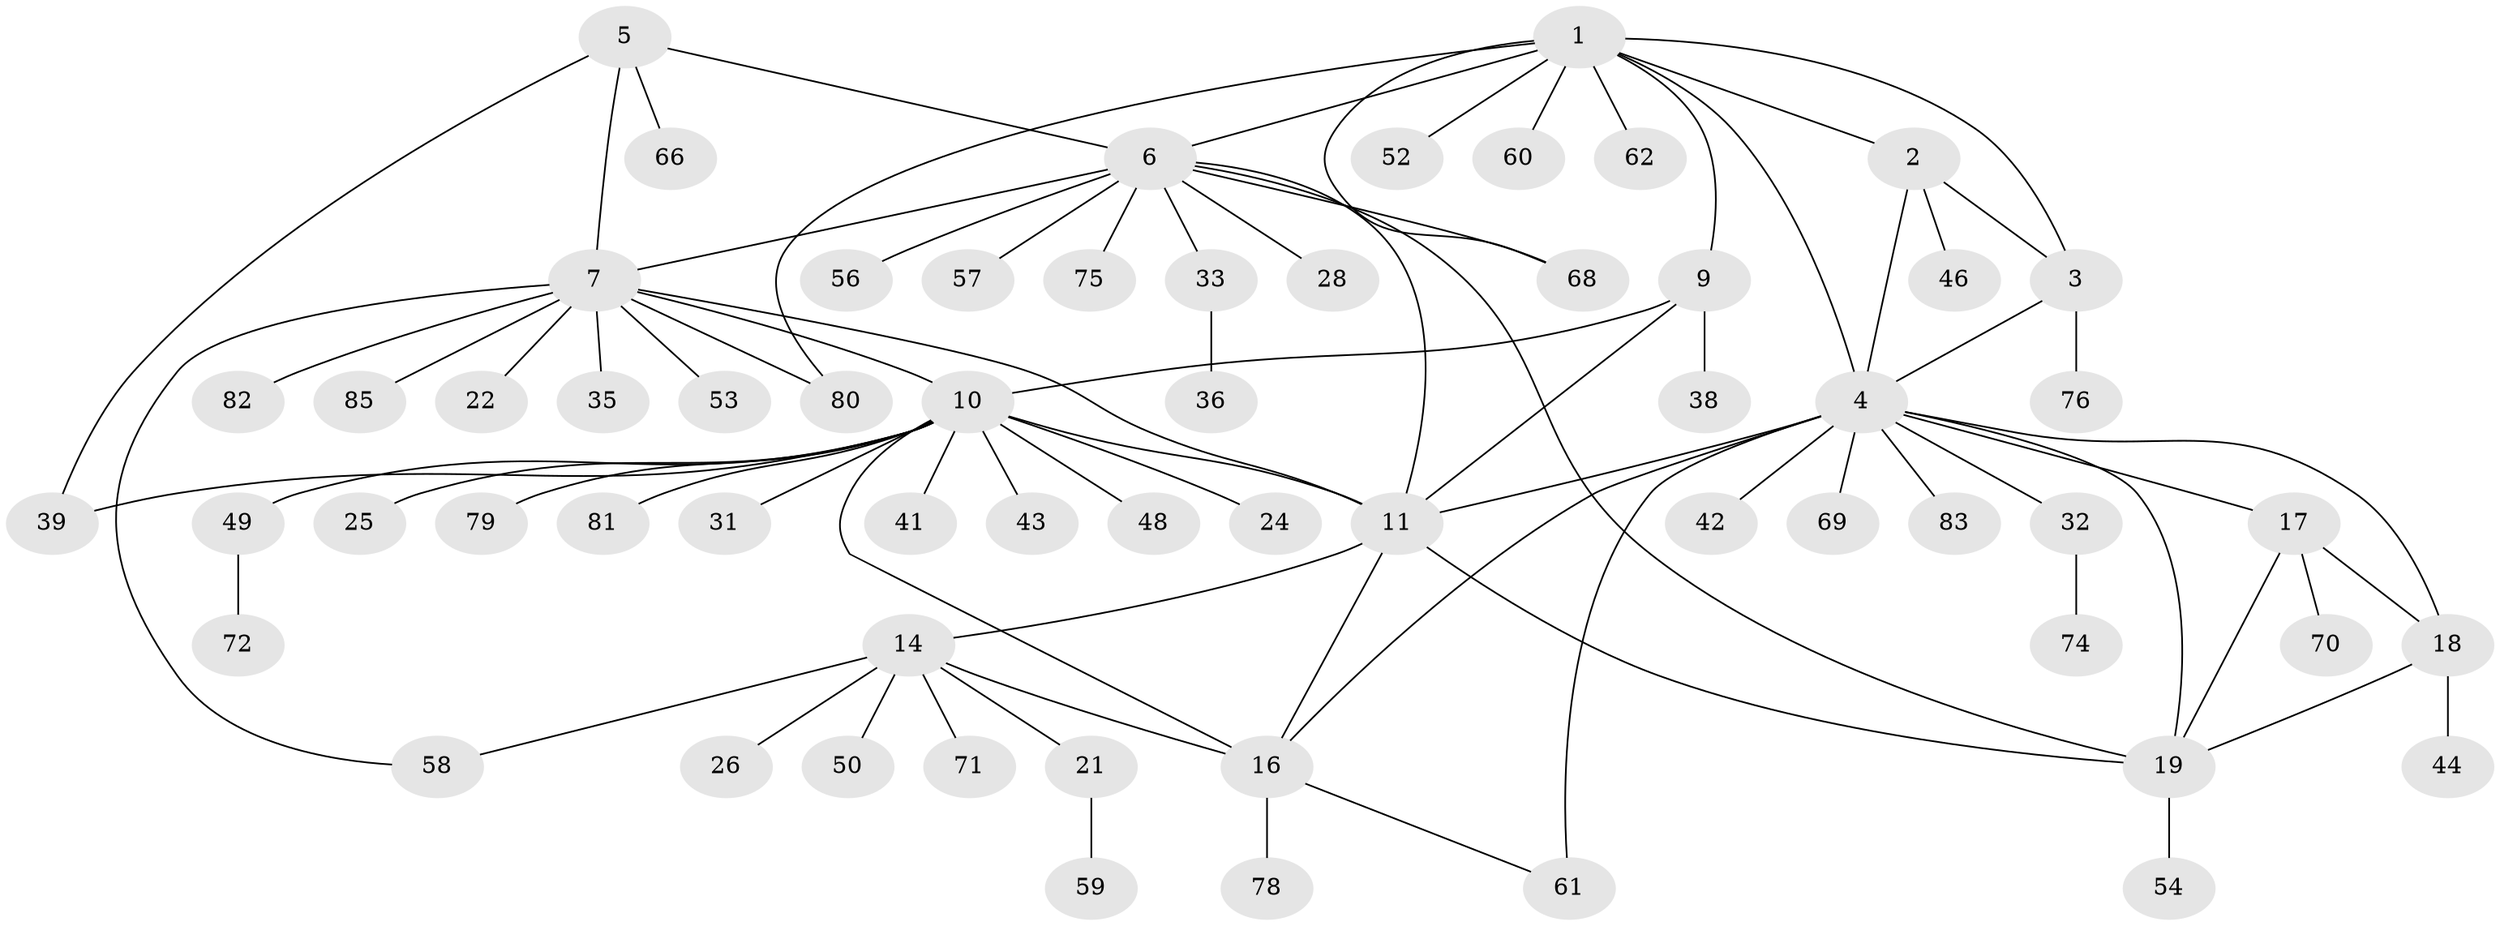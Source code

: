 // Generated by graph-tools (version 1.1) at 2025/24/03/03/25 07:24:16]
// undirected, 62 vertices, 83 edges
graph export_dot {
graph [start="1"]
  node [color=gray90,style=filled];
  1 [super="+45"];
  2 [super="+47"];
  3 [super="+30"];
  4 [super="+20"];
  5 [super="+8"];
  6 [super="+27"];
  7 [super="+63"];
  9 [super="+40"];
  10 [super="+12"];
  11 [super="+13"];
  14 [super="+15"];
  16 [super="+29"];
  17 [super="+64"];
  18 [super="+77"];
  19 [super="+37"];
  21 [super="+23"];
  22 [super="+34"];
  24;
  25 [super="+55"];
  26 [super="+51"];
  28;
  31;
  32 [super="+73"];
  33 [super="+84"];
  35;
  36 [super="+65"];
  38;
  39;
  41;
  42;
  43;
  44;
  46;
  48;
  49;
  50;
  52;
  53;
  54;
  56;
  57 [super="+67"];
  58;
  59;
  60;
  61;
  62;
  66;
  68;
  69;
  70;
  71;
  72;
  74;
  75;
  76;
  78;
  79;
  80;
  81;
  82;
  83;
  85;
  1 -- 2;
  1 -- 3;
  1 -- 4;
  1 -- 6;
  1 -- 9;
  1 -- 52;
  1 -- 60;
  1 -- 62;
  1 -- 68;
  1 -- 80;
  2 -- 3;
  2 -- 4;
  2 -- 46;
  3 -- 4;
  3 -- 76;
  4 -- 32;
  4 -- 42;
  4 -- 69;
  4 -- 83;
  4 -- 11;
  4 -- 16;
  4 -- 17;
  4 -- 18;
  4 -- 19;
  4 -- 61;
  5 -- 6 [weight=2];
  5 -- 7 [weight=2];
  5 -- 66;
  5 -- 39;
  6 -- 7;
  6 -- 19;
  6 -- 28;
  6 -- 33;
  6 -- 56;
  6 -- 57;
  6 -- 68;
  6 -- 75;
  6 -- 11;
  7 -- 10;
  7 -- 22;
  7 -- 35;
  7 -- 53;
  7 -- 58;
  7 -- 85;
  7 -- 80;
  7 -- 82;
  7 -- 11;
  9 -- 10 [weight=2];
  9 -- 11;
  9 -- 38;
  10 -- 11 [weight=2];
  10 -- 31;
  10 -- 39;
  10 -- 43;
  10 -- 79;
  10 -- 41;
  10 -- 48;
  10 -- 49;
  10 -- 81;
  10 -- 24;
  10 -- 25;
  10 -- 16;
  11 -- 19;
  11 -- 16;
  11 -- 14 [weight=2];
  14 -- 16 [weight=2];
  14 -- 26;
  14 -- 50;
  14 -- 21;
  14 -- 71;
  14 -- 58;
  16 -- 78;
  16 -- 61;
  17 -- 18;
  17 -- 19;
  17 -- 70;
  18 -- 19;
  18 -- 44;
  19 -- 54;
  21 -- 59;
  32 -- 74;
  33 -- 36;
  49 -- 72;
}
